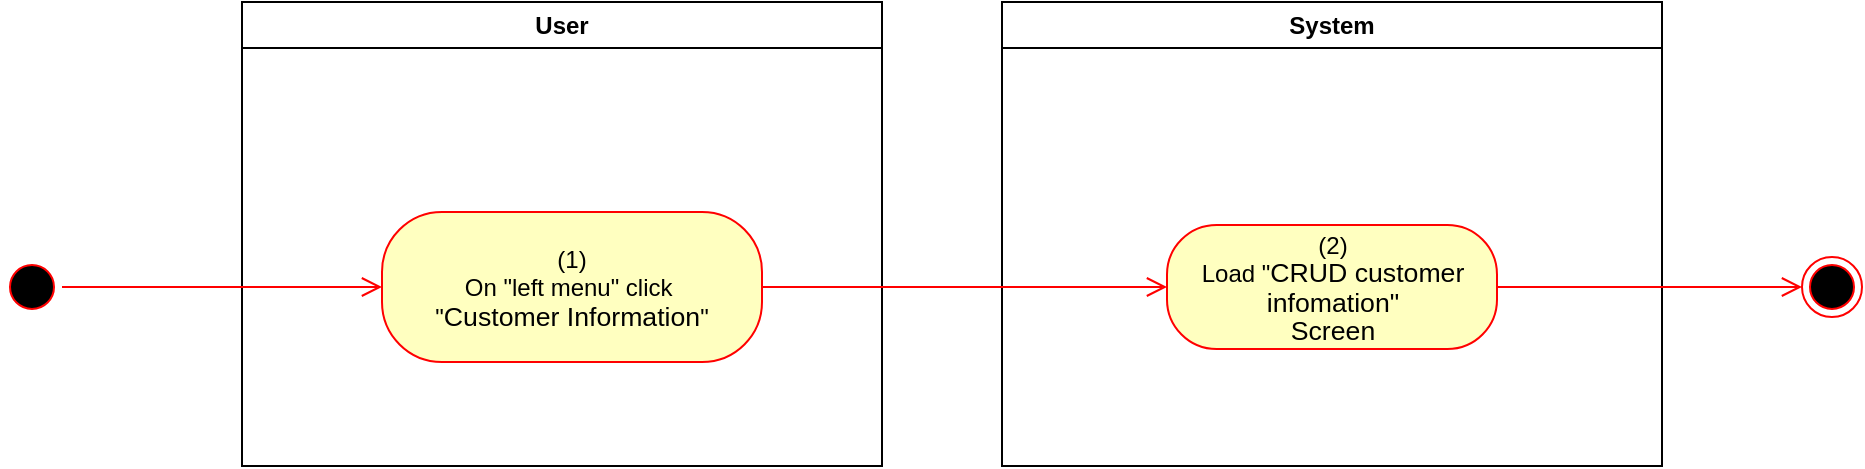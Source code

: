 <mxfile version="15.4.0" type="device"><diagram id="VtSkhdfRHxyX-8sAvvz_" name="Page-1"><mxGraphModel dx="1086" dy="806" grid="1" gridSize="10" guides="1" tooltips="1" connect="1" arrows="1" fold="1" page="1" pageScale="1" pageWidth="850" pageHeight="1100" math="0" shadow="0"><root><mxCell id="0"/><mxCell id="1" parent="0"/><mxCell id="gXGogbdVcRBST2QAWNze-1" value="User" style="swimlane;whiteSpace=wrap" vertex="1" parent="1"><mxGeometry x="140" y="128" width="320" height="232" as="geometry"><mxRectangle x="120" y="128" width="60" height="23" as="alternateBounds"/></mxGeometry></mxCell><mxCell id="gXGogbdVcRBST2QAWNze-2" value="&lt;span&gt;(1)&lt;/span&gt;&lt;br style=&quot;padding: 0px ; margin: 0px&quot;&gt;&lt;span&gt;On &quot;left menu&quot; click&amp;nbsp;&lt;/span&gt;&lt;br style=&quot;padding: 0px ; margin: 0px&quot;&gt;&lt;span&gt;&quot;&lt;/span&gt;&lt;span lang=&quot;EN-GB&quot; style=&quot;font-size: 10.0pt ; line-height: 107% ; font-family: &amp;#34;arial&amp;#34; , sans-serif&quot;&gt;Customer Information&lt;/span&gt;&lt;span&gt;&quot;&lt;/span&gt;" style="rounded=1;whiteSpace=wrap;html=1;arcSize=40;fontColor=#000000;fillColor=#ffffc0;strokeColor=#ff0000;" vertex="1" parent="gXGogbdVcRBST2QAWNze-1"><mxGeometry x="70" y="105" width="190" height="75" as="geometry"/></mxCell><mxCell id="gXGogbdVcRBST2QAWNze-3" value="System" style="swimlane;whiteSpace=wrap;startSize=23;" vertex="1" parent="1"><mxGeometry x="520" y="128" width="330" height="232" as="geometry"/></mxCell><mxCell id="gXGogbdVcRBST2QAWNze-4" value="(2)&lt;br&gt;Load &quot;&lt;span lang=&quot;EN-GB&quot; style=&quot;font-size: 10pt ; line-height: 107% ; font-family: &amp;#34;arial&amp;#34; , sans-serif&quot;&gt;&lt;span lang=&quot;EN-GB&quot; style=&quot;font-size: 10.0pt ; line-height: 107% ; font-family: &amp;#34;arial&amp;#34; , sans-serif&quot;&gt;CRUD customer&lt;br/&gt;infomation&lt;/span&gt;&quot;&lt;br&gt;Screen&lt;br&gt;&lt;/span&gt;" style="rounded=1;whiteSpace=wrap;html=1;arcSize=40;fontColor=#000000;fillColor=#ffffc0;strokeColor=#ff0000;" vertex="1" parent="gXGogbdVcRBST2QAWNze-3"><mxGeometry x="82.5" y="111.5" width="165" height="62" as="geometry"/></mxCell><mxCell id="gXGogbdVcRBST2QAWNze-5" value="" style="ellipse;html=1;shape=startState;fillColor=#000000;strokeColor=#ff0000;" vertex="1" parent="1"><mxGeometry x="20" y="255.5" width="30" height="30" as="geometry"/></mxCell><mxCell id="gXGogbdVcRBST2QAWNze-6" value="" style="edgeStyle=orthogonalEdgeStyle;html=1;verticalAlign=bottom;endArrow=open;endSize=8;strokeColor=#ff0000;rounded=0;entryX=0;entryY=0.5;entryDx=0;entryDy=0;" edge="1" parent="1" source="gXGogbdVcRBST2QAWNze-5" target="gXGogbdVcRBST2QAWNze-2"><mxGeometry relative="1" as="geometry"><mxPoint x="200" y="253" as="targetPoint"/></mxGeometry></mxCell><mxCell id="gXGogbdVcRBST2QAWNze-7" value="" style="edgeStyle=orthogonalEdgeStyle;html=1;verticalAlign=bottom;endArrow=open;endSize=8;strokeColor=#ff0000;rounded=0;entryX=0;entryY=0.5;entryDx=0;entryDy=0;" edge="1" parent="1" source="gXGogbdVcRBST2QAWNze-2" target="gXGogbdVcRBST2QAWNze-4"><mxGeometry relative="1" as="geometry"><mxPoint x="600" y="271" as="targetPoint"/></mxGeometry></mxCell><mxCell id="gXGogbdVcRBST2QAWNze-8" value="" style="ellipse;html=1;shape=endState;fillColor=#000000;strokeColor=#ff0000;" vertex="1" parent="1"><mxGeometry x="920" y="255.5" width="30" height="30" as="geometry"/></mxCell><mxCell id="gXGogbdVcRBST2QAWNze-9" value="" style="edgeStyle=orthogonalEdgeStyle;html=1;verticalAlign=bottom;endArrow=open;endSize=8;strokeColor=#ff0000;rounded=0;exitX=1;exitY=0.5;exitDx=0;exitDy=0;entryX=0;entryY=0.5;entryDx=0;entryDy=0;" edge="1" parent="1" source="gXGogbdVcRBST2QAWNze-4" target="gXGogbdVcRBST2QAWNze-8"><mxGeometry relative="1" as="geometry"><mxPoint x="820" y="760" as="targetPoint"/><mxPoint x="850" y="785" as="sourcePoint"/></mxGeometry></mxCell></root></mxGraphModel></diagram></mxfile>